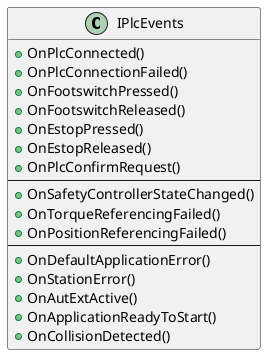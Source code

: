 @startuml IPlcEvents

class IPlcEvents
{
    +OnPlcConnected()
    +OnPlcConnectionFailed()
    +OnFootswitchPressed()
    +OnFootswitchReleased()
    +OnEstopPressed()
    +OnEstopReleased()
    +OnPlcConfirmRequest()
    ---
    +OnSafetyControllerStateChanged()
    +OnTorqueReferencingFailed()
    +OnPositionReferencingFailed()
    ---
    +OnDefaultApplicationError()
    +OnStationError()
    +OnAutExtActive()
    +OnApplicationReadyToStart()
    +OnCollisionDetected()
}

@enduml
